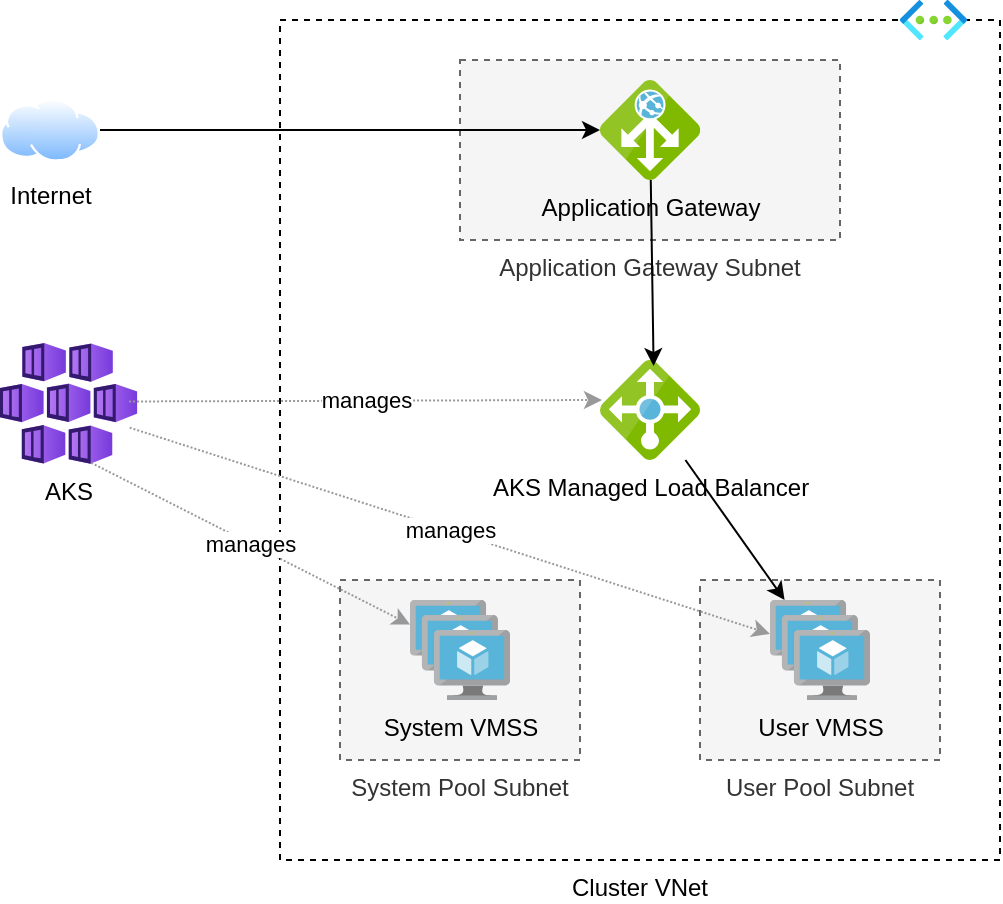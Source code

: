 <mxfile version="13.9.9" type="device"><diagram id="WdPmrTOGjnG7NGu4lDNp" name="Seite-1"><mxGraphModel dx="509" dy="599" grid="1" gridSize="10" guides="1" tooltips="1" connect="1" arrows="1" fold="1" page="1" pageScale="1" pageWidth="827" pageHeight="1169" math="0" shadow="0"><root><mxCell id="0"/><mxCell id="1" parent="0"/><mxCell id="ey0klYBKqDU_86_Txk-5-2" value="Cluster VNet" style="rounded=1;whiteSpace=wrap;html=1;dashed=1;arcSize=0;labelPosition=center;verticalLabelPosition=bottom;align=center;verticalAlign=top;" vertex="1" parent="1"><mxGeometry x="250" y="220" width="360" height="420" as="geometry"/></mxCell><mxCell id="ey0klYBKqDU_86_Txk-5-1" value="" style="aspect=fixed;html=1;points=[];align=center;image;fontSize=12;image=img/lib/azure2/networking/Virtual_Networks.svg;imageBackground=#ffffff;" vertex="1" parent="1"><mxGeometry x="560" y="210" width="33.5" height="20" as="geometry"/></mxCell><mxCell id="ey0klYBKqDU_86_Txk-5-3" value="Application Gateway Subnet" style="rounded=0;whiteSpace=wrap;html=1;dashed=1;verticalAlign=top;labelPosition=center;verticalLabelPosition=bottom;align=center;fillColor=#f5f5f5;strokeColor=#666666;fontColor=#333333;" vertex="1" parent="1"><mxGeometry x="340" y="240" width="190" height="90" as="geometry"/></mxCell><mxCell id="ey0klYBKqDU_86_Txk-5-4" value="Application Gateway" style="aspect=fixed;html=1;points=[];align=center;image;fontSize=12;image=img/lib/mscae/Application_Gateway.svg;dashed=1;labelBackgroundColor=none;" vertex="1" parent="1"><mxGeometry x="410" y="250" width="50" height="50" as="geometry"/></mxCell><mxCell id="ey0klYBKqDU_86_Txk-5-5" value="AKS" style="aspect=fixed;html=1;points=[];align=center;image;fontSize=12;image=img/lib/azure2/containers/Kubernetes_Services.svg;dashed=1;" vertex="1" parent="1"><mxGeometry x="110" y="381.41" width="68.67" height="60.59" as="geometry"/></mxCell><mxCell id="ey0klYBKqDU_86_Txk-5-6" value="AKS Managed Load Balancer" style="aspect=fixed;html=1;points=[];align=center;image;fontSize=12;image=img/lib/mscae/Load_Balancer_feature.svg;dashed=1;" vertex="1" parent="1"><mxGeometry x="410" y="390" width="50" height="50" as="geometry"/></mxCell><mxCell id="ey0klYBKqDU_86_Txk-5-7" value="System Pool Subnet" style="rounded=0;whiteSpace=wrap;html=1;dashed=1;verticalAlign=top;labelPosition=center;verticalLabelPosition=bottom;align=center;fillColor=#f5f5f5;strokeColor=#666666;fontColor=#333333;" vertex="1" parent="1"><mxGeometry x="280" y="500" width="120" height="90" as="geometry"/></mxCell><mxCell id="ey0klYBKqDU_86_Txk-5-8" value="User Pool Subnet" style="rounded=0;whiteSpace=wrap;html=1;dashed=1;verticalAlign=top;labelPosition=center;verticalLabelPosition=bottom;align=center;fillColor=#f5f5f5;strokeColor=#666666;fontColor=#333333;" vertex="1" parent="1"><mxGeometry x="460" y="500" width="120" height="90" as="geometry"/></mxCell><mxCell id="ey0klYBKqDU_86_Txk-5-9" value="System VMSS" style="aspect=fixed;html=1;points=[];align=center;image;fontSize=12;image=img/lib/mscae/VM_Scale_Set.svg;dashed=1;labelBackgroundColor=none;" vertex="1" parent="1"><mxGeometry x="315" y="510" width="50" height="50" as="geometry"/></mxCell><mxCell id="ey0klYBKqDU_86_Txk-5-10" value="User VMSS" style="aspect=fixed;html=1;points=[];align=center;image;fontSize=12;image=img/lib/mscae/VM_Scale_Set.svg;dashed=1;labelBackgroundColor=none;" vertex="1" parent="1"><mxGeometry x="495" y="510" width="50" height="50" as="geometry"/></mxCell><mxCell id="ey0klYBKqDU_86_Txk-5-11" value="manages" style="endArrow=classic;html=1;exitX=0.94;exitY=0.484;exitDx=0;exitDy=0;exitPerimeter=0;dashed=1;dashPattern=1 1;strokeColor=#999999;" edge="1" parent="1" source="ey0klYBKqDU_86_Txk-5-5"><mxGeometry width="50" height="50" relative="1" as="geometry"><mxPoint x="430" y="470" as="sourcePoint"/><mxPoint x="411" y="410" as="targetPoint"/></mxGeometry></mxCell><mxCell id="ey0klYBKqDU_86_Txk-5-12" value="manages" style="endArrow=classic;html=1;exitX=0.664;exitY=0.99;exitDx=0;exitDy=0;exitPerimeter=0;dashed=1;dashPattern=1 1;strokeColor=#999999;" edge="1" parent="1" source="ey0klYBKqDU_86_Txk-5-5" target="ey0klYBKqDU_86_Txk-5-9"><mxGeometry width="50" height="50" relative="1" as="geometry"><mxPoint x="184.55" y="420.736" as="sourcePoint"/><mxPoint x="421" y="420" as="targetPoint"/></mxGeometry></mxCell><mxCell id="ey0klYBKqDU_86_Txk-5-13" value="manages" style="endArrow=classic;html=1;exitX=0.944;exitY=0.7;exitDx=0;exitDy=0;exitPerimeter=0;dashed=1;dashPattern=1 1;strokeColor=#999999;" edge="1" parent="1" source="ey0klYBKqDU_86_Txk-5-5" target="ey0klYBKqDU_86_Txk-5-10"><mxGeometry width="50" height="50" relative="1" as="geometry"><mxPoint x="165.597" y="451.394" as="sourcePoint"/><mxPoint x="325" y="532.31" as="targetPoint"/></mxGeometry></mxCell><mxCell id="ey0klYBKqDU_86_Txk-5-16" style="edgeStyle=none;rounded=0;orthogonalLoop=1;jettySize=auto;html=1;exitX=1;exitY=0.5;exitDx=0;exitDy=0;" edge="1" parent="1" source="ey0klYBKqDU_86_Txk-5-14" target="ey0klYBKqDU_86_Txk-5-4"><mxGeometry relative="1" as="geometry"/></mxCell><mxCell id="ey0klYBKqDU_86_Txk-5-14" value="Internet" style="aspect=fixed;perimeter=ellipsePerimeter;html=1;align=center;shadow=0;dashed=0;spacingTop=3;image;image=img/lib/active_directory/internet_cloud.svg;labelBackgroundColor=none;" vertex="1" parent="1"><mxGeometry x="110" y="259.25" width="50" height="31.5" as="geometry"/></mxCell><mxCell id="ey0klYBKqDU_86_Txk-5-17" style="edgeStyle=none;rounded=0;orthogonalLoop=1;jettySize=auto;html=1;entryX=0.536;entryY=0.06;entryDx=0;entryDy=0;entryPerimeter=0;" edge="1" parent="1" source="ey0klYBKqDU_86_Txk-5-4" target="ey0klYBKqDU_86_Txk-5-6"><mxGeometry relative="1" as="geometry"><mxPoint x="170" y="285" as="sourcePoint"/><mxPoint x="420" y="285" as="targetPoint"/></mxGeometry></mxCell><mxCell id="ey0klYBKqDU_86_Txk-5-18" style="edgeStyle=none;rounded=0;orthogonalLoop=1;jettySize=auto;html=1;" edge="1" parent="1" source="ey0klYBKqDU_86_Txk-5-6" target="ey0klYBKqDU_86_Txk-5-10"><mxGeometry relative="1" as="geometry"><mxPoint x="445.381" y="310" as="sourcePoint"/><mxPoint x="446.8" y="403" as="targetPoint"/></mxGeometry></mxCell></root></mxGraphModel></diagram></mxfile>